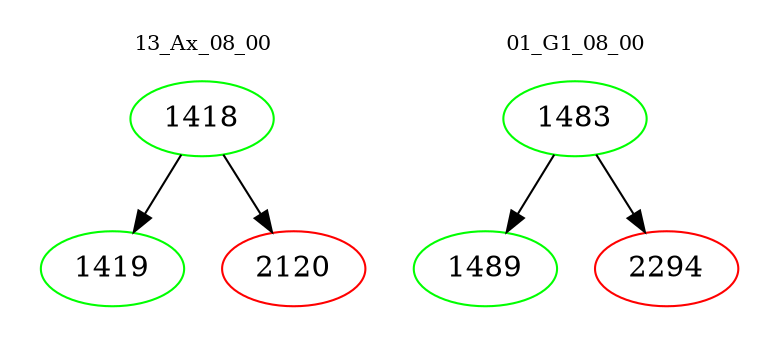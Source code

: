 digraph{
subgraph cluster_0 {
color = white
label = "13_Ax_08_00";
fontsize=10;
T0_1418 [label="1418", color="green"]
T0_1418 -> T0_1419 [color="black"]
T0_1419 [label="1419", color="green"]
T0_1418 -> T0_2120 [color="black"]
T0_2120 [label="2120", color="red"]
}
subgraph cluster_1 {
color = white
label = "01_G1_08_00";
fontsize=10;
T1_1483 [label="1483", color="green"]
T1_1483 -> T1_1489 [color="black"]
T1_1489 [label="1489", color="green"]
T1_1483 -> T1_2294 [color="black"]
T1_2294 [label="2294", color="red"]
}
}
